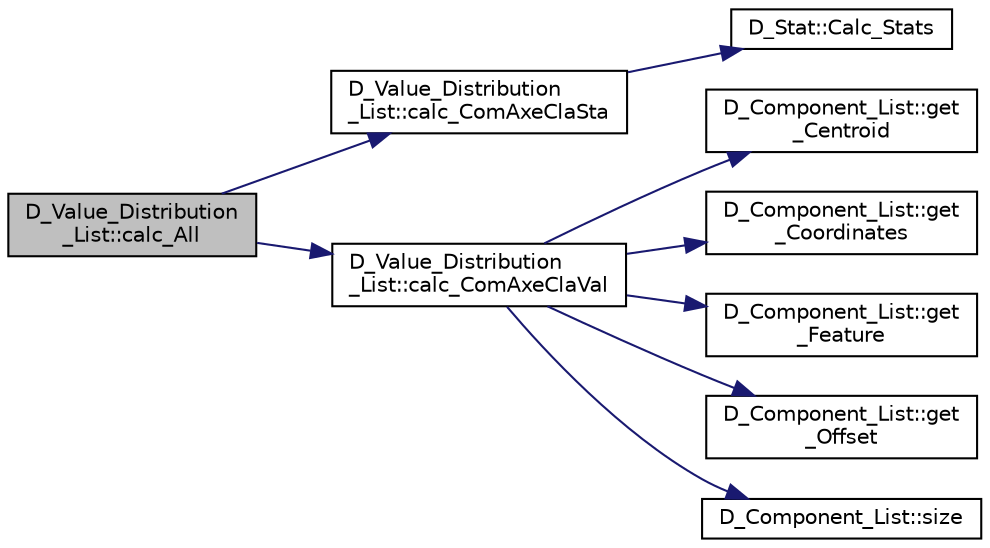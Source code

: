 digraph "D_Value_Distribution_List::calc_All"
{
 // LATEX_PDF_SIZE
  edge [fontname="Helvetica",fontsize="10",labelfontname="Helvetica",labelfontsize="10"];
  node [fontname="Helvetica",fontsize="10",shape=record];
  rankdir="LR";
  Node1 [label="D_Value_Distribution\l_List::calc_All",height=0.2,width=0.4,color="black", fillcolor="grey75", style="filled", fontcolor="black",tooltip=" "];
  Node1 -> Node2 [color="midnightblue",fontsize="10",style="solid",fontname="Helvetica"];
  Node2 [label="D_Value_Distribution\l_List::calc_ComAxeClaSta",height=0.2,width=0.4,color="black", fillcolor="white", style="filled",URL="$class_d___value___distribution___list.html#aeb5cd05b44aea5a0aae0f0b046976039",tooltip=" "];
  Node2 -> Node3 [color="midnightblue",fontsize="10",style="solid",fontname="Helvetica"];
  Node3 [label="D_Stat::Calc_Stats",height=0.2,width=0.4,color="black", fillcolor="white", style="filled",URL="$class_d___stat.html#a5deeae023646a2bcb13a09dd7b447968",tooltip=" "];
  Node1 -> Node4 [color="midnightblue",fontsize="10",style="solid",fontname="Helvetica"];
  Node4 [label="D_Value_Distribution\l_List::calc_ComAxeClaVal",height=0.2,width=0.4,color="black", fillcolor="white", style="filled",URL="$class_d___value___distribution___list.html#add32df3c4b9fa4f4ff809642373feccb",tooltip=" "];
  Node4 -> Node5 [color="midnightblue",fontsize="10",style="solid",fontname="Helvetica"];
  Node5 [label="D_Component_List::get\l_Centroid",height=0.2,width=0.4,color="black", fillcolor="white", style="filled",URL="$class_d___component___list.html#a3f65b83dac537d2f35e2328f4d201436",tooltip=" "];
  Node4 -> Node6 [color="midnightblue",fontsize="10",style="solid",fontname="Helvetica"];
  Node6 [label="D_Component_List::get\l_Coordinates",height=0.2,width=0.4,color="black", fillcolor="white", style="filled",URL="$class_d___component___list.html#a6e75e386cd2b4ec963c88b33ed27506f",tooltip=" "];
  Node4 -> Node7 [color="midnightblue",fontsize="10",style="solid",fontname="Helvetica"];
  Node7 [label="D_Component_List::get\l_Feature",height=0.2,width=0.4,color="black", fillcolor="white", style="filled",URL="$class_d___component___list.html#ac2d0aaf98eaa50836b2b4f9e3b7097f2",tooltip=" "];
  Node4 -> Node8 [color="midnightblue",fontsize="10",style="solid",fontname="Helvetica"];
  Node8 [label="D_Component_List::get\l_Offset",height=0.2,width=0.4,color="black", fillcolor="white", style="filled",URL="$class_d___component___list.html#a4e4cb18be549380e6d4a07ed9a61f525",tooltip=" "];
  Node4 -> Node9 [color="midnightblue",fontsize="10",style="solid",fontname="Helvetica"];
  Node9 [label="D_Component_List::size",height=0.2,width=0.4,color="black", fillcolor="white", style="filled",URL="$class_d___component___list.html#a39d1b2ce304399503e229f83e3f4e6f4",tooltip=" "];
}
